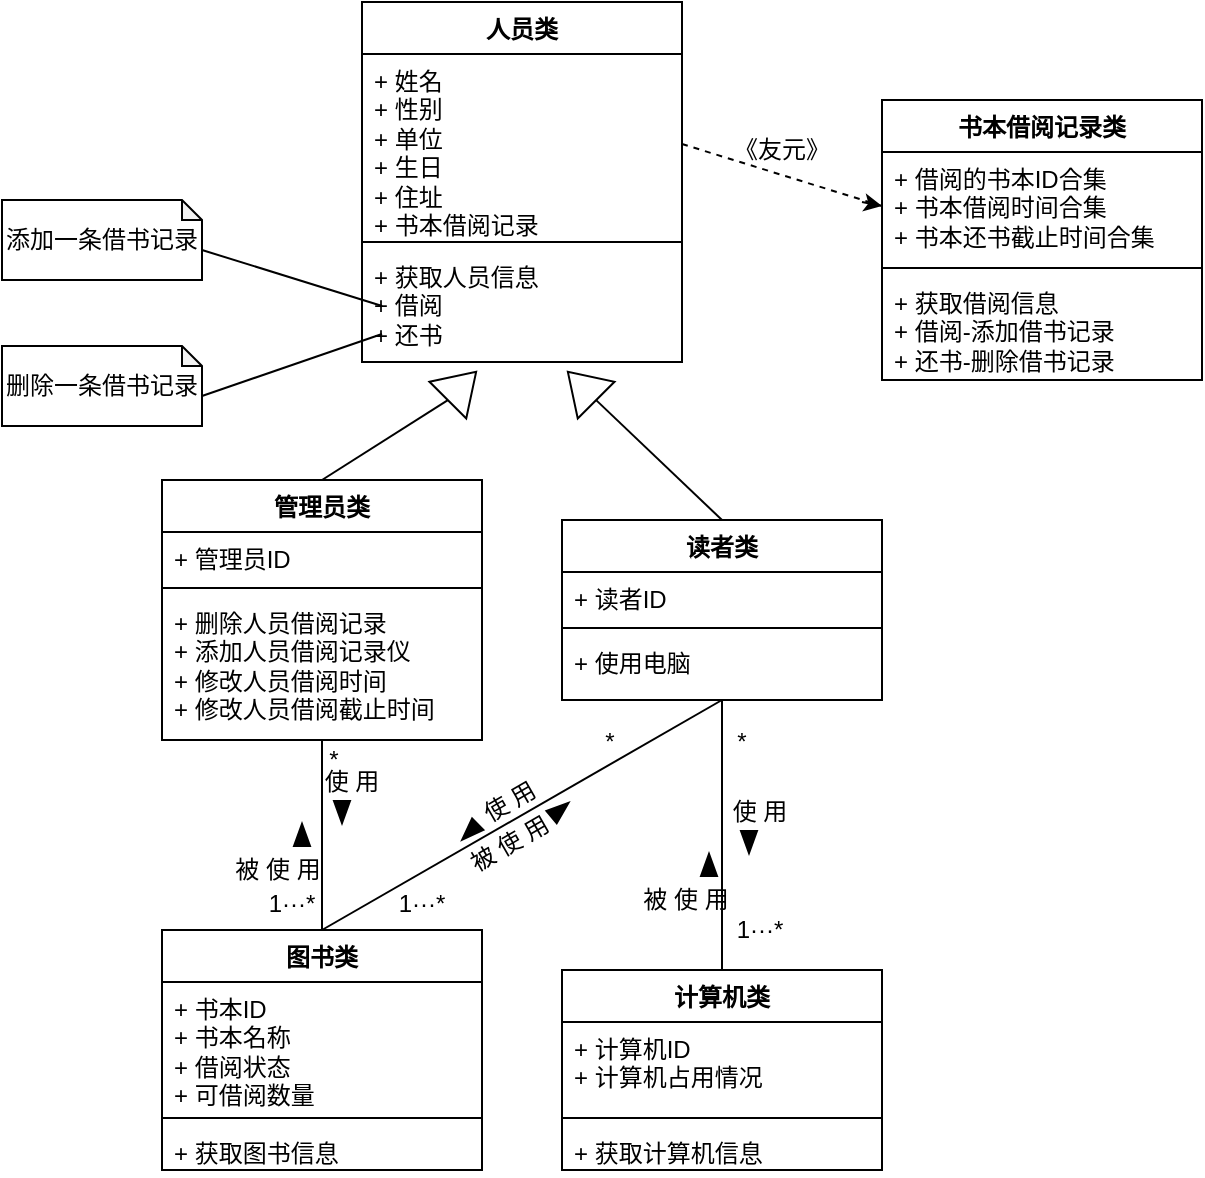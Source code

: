 <mxfile version="21.1.1" type="github">
  <diagram id="C5RBs43oDa-KdzZeNtuy" name="Page-1">
    <mxGraphModel dx="1342" dy="623" grid="1" gridSize="10" guides="1" tooltips="1" connect="1" arrows="1" fold="1" page="1" pageScale="1" pageWidth="827" pageHeight="1169" math="0" shadow="0">
      <root>
        <mxCell id="WIyWlLk6GJQsqaUBKTNV-0" />
        <mxCell id="WIyWlLk6GJQsqaUBKTNV-1" parent="WIyWlLk6GJQsqaUBKTNV-0" />
        <mxCell id="I4qgjlkOym51_c_RJzPV-0" value="人员类" style="swimlane;fontStyle=1;align=center;verticalAlign=top;childLayout=stackLayout;horizontal=1;startSize=26;horizontalStack=0;resizeParent=1;resizeParentMax=0;resizeLast=0;collapsible=1;marginBottom=0;whiteSpace=wrap;html=1;" vertex="1" parent="WIyWlLk6GJQsqaUBKTNV-1">
          <mxGeometry x="220" y="61" width="160" height="180" as="geometry" />
        </mxCell>
        <mxCell id="I4qgjlkOym51_c_RJzPV-1" value="+ 姓名&lt;br&gt;+ 性别&lt;br&gt;+ 单位&lt;br&gt;+ 生日&lt;br&gt;+ 住址&lt;br&gt;+ 书本借阅记录" style="text;strokeColor=none;fillColor=none;align=left;verticalAlign=top;spacingLeft=4;spacingRight=4;overflow=hidden;rotatable=0;points=[[0,0.5],[1,0.5]];portConstraint=eastwest;whiteSpace=wrap;html=1;" vertex="1" parent="I4qgjlkOym51_c_RJzPV-0">
          <mxGeometry y="26" width="160" height="90" as="geometry" />
        </mxCell>
        <mxCell id="I4qgjlkOym51_c_RJzPV-2" value="" style="line;strokeWidth=1;fillColor=none;align=left;verticalAlign=middle;spacingTop=-1;spacingLeft=3;spacingRight=3;rotatable=0;labelPosition=right;points=[];portConstraint=eastwest;strokeColor=inherit;" vertex="1" parent="I4qgjlkOym51_c_RJzPV-0">
          <mxGeometry y="116" width="160" height="8" as="geometry" />
        </mxCell>
        <mxCell id="I4qgjlkOym51_c_RJzPV-3" value="+ 获取人员信息&lt;br&gt;+ 借阅&lt;br style=&quot;border-color: var(--border-color);&quot;&gt;+ 还书" style="text;strokeColor=none;fillColor=none;align=left;verticalAlign=top;spacingLeft=4;spacingRight=4;overflow=hidden;rotatable=0;points=[[0,0.5],[1,0.5]];portConstraint=eastwest;whiteSpace=wrap;html=1;" vertex="1" parent="I4qgjlkOym51_c_RJzPV-0">
          <mxGeometry y="124" width="160" height="56" as="geometry" />
        </mxCell>
        <mxCell id="I4qgjlkOym51_c_RJzPV-4" value="管理员类" style="swimlane;fontStyle=1;align=center;verticalAlign=top;childLayout=stackLayout;horizontal=1;startSize=26;horizontalStack=0;resizeParent=1;resizeParentMax=0;resizeLast=0;collapsible=1;marginBottom=0;whiteSpace=wrap;html=1;" vertex="1" parent="WIyWlLk6GJQsqaUBKTNV-1">
          <mxGeometry x="120" y="300" width="160" height="130" as="geometry" />
        </mxCell>
        <mxCell id="I4qgjlkOym51_c_RJzPV-5" value="+ 管理员ID" style="text;strokeColor=none;fillColor=none;align=left;verticalAlign=top;spacingLeft=4;spacingRight=4;overflow=hidden;rotatable=0;points=[[0,0.5],[1,0.5]];portConstraint=eastwest;whiteSpace=wrap;html=1;" vertex="1" parent="I4qgjlkOym51_c_RJzPV-4">
          <mxGeometry y="26" width="160" height="24" as="geometry" />
        </mxCell>
        <mxCell id="I4qgjlkOym51_c_RJzPV-6" value="" style="line;strokeWidth=1;fillColor=none;align=left;verticalAlign=middle;spacingTop=-1;spacingLeft=3;spacingRight=3;rotatable=0;labelPosition=right;points=[];portConstraint=eastwest;strokeColor=inherit;" vertex="1" parent="I4qgjlkOym51_c_RJzPV-4">
          <mxGeometry y="50" width="160" height="8" as="geometry" />
        </mxCell>
        <mxCell id="I4qgjlkOym51_c_RJzPV-7" value="+ 删除人员借阅记录&lt;br&gt;+ 添加人员借阅记录仪&lt;br&gt;+ 修改人员借阅时间&lt;br style=&quot;border-color: var(--border-color);&quot;&gt;+ 修改人员借阅截止时间" style="text;strokeColor=none;fillColor=none;align=left;verticalAlign=top;spacingLeft=4;spacingRight=4;overflow=hidden;rotatable=0;points=[[0,0.5],[1,0.5]];portConstraint=eastwest;whiteSpace=wrap;html=1;" vertex="1" parent="I4qgjlkOym51_c_RJzPV-4">
          <mxGeometry y="58" width="160" height="72" as="geometry" />
        </mxCell>
        <mxCell id="I4qgjlkOym51_c_RJzPV-9" value="读者类" style="swimlane;fontStyle=1;align=center;verticalAlign=top;childLayout=stackLayout;horizontal=1;startSize=26;horizontalStack=0;resizeParent=1;resizeParentMax=0;resizeLast=0;collapsible=1;marginBottom=0;whiteSpace=wrap;html=1;" vertex="1" parent="WIyWlLk6GJQsqaUBKTNV-1">
          <mxGeometry x="320" y="320" width="160" height="90" as="geometry" />
        </mxCell>
        <mxCell id="I4qgjlkOym51_c_RJzPV-10" value="+ 读者ID" style="text;strokeColor=none;fillColor=none;align=left;verticalAlign=top;spacingLeft=4;spacingRight=4;overflow=hidden;rotatable=0;points=[[0,0.5],[1,0.5]];portConstraint=eastwest;whiteSpace=wrap;html=1;" vertex="1" parent="I4qgjlkOym51_c_RJzPV-9">
          <mxGeometry y="26" width="160" height="24" as="geometry" />
        </mxCell>
        <mxCell id="I4qgjlkOym51_c_RJzPV-11" value="" style="line;strokeWidth=1;fillColor=none;align=left;verticalAlign=middle;spacingTop=-1;spacingLeft=3;spacingRight=3;rotatable=0;labelPosition=right;points=[];portConstraint=eastwest;strokeColor=inherit;" vertex="1" parent="I4qgjlkOym51_c_RJzPV-9">
          <mxGeometry y="50" width="160" height="8" as="geometry" />
        </mxCell>
        <mxCell id="I4qgjlkOym51_c_RJzPV-12" value="+ 使用电脑" style="text;strokeColor=none;fillColor=none;align=left;verticalAlign=top;spacingLeft=4;spacingRight=4;overflow=hidden;rotatable=0;points=[[0,0.5],[1,0.5]];portConstraint=eastwest;whiteSpace=wrap;html=1;" vertex="1" parent="I4qgjlkOym51_c_RJzPV-9">
          <mxGeometry y="58" width="160" height="32" as="geometry" />
        </mxCell>
        <mxCell id="I4qgjlkOym51_c_RJzPV-13" value="" style="triangle;whiteSpace=wrap;html=1;rotation=-45;" vertex="1" parent="WIyWlLk6GJQsqaUBKTNV-1">
          <mxGeometry x="260" y="240" width="20" height="26" as="geometry" />
        </mxCell>
        <mxCell id="I4qgjlkOym51_c_RJzPV-14" value="" style="triangle;whiteSpace=wrap;html=1;rotation=-135;" vertex="1" parent="WIyWlLk6GJQsqaUBKTNV-1">
          <mxGeometry x="320" y="240" width="20" height="26" as="geometry" />
        </mxCell>
        <mxCell id="I4qgjlkOym51_c_RJzPV-15" value="" style="endArrow=none;html=1;rounded=0;exitX=0.5;exitY=0;exitDx=0;exitDy=0;entryX=0;entryY=0.5;entryDx=0;entryDy=0;" edge="1" parent="WIyWlLk6GJQsqaUBKTNV-1" source="I4qgjlkOym51_c_RJzPV-4" target="I4qgjlkOym51_c_RJzPV-13">
          <mxGeometry width="50" height="50" relative="1" as="geometry">
            <mxPoint x="360" y="310" as="sourcePoint" />
            <mxPoint x="410" y="260" as="targetPoint" />
          </mxGeometry>
        </mxCell>
        <mxCell id="I4qgjlkOym51_c_RJzPV-16" value="" style="endArrow=none;html=1;rounded=0;entryX=0;entryY=0.5;entryDx=0;entryDy=0;exitX=0.5;exitY=0;exitDx=0;exitDy=0;" edge="1" parent="WIyWlLk6GJQsqaUBKTNV-1" source="I4qgjlkOym51_c_RJzPV-9" target="I4qgjlkOym51_c_RJzPV-14">
          <mxGeometry width="50" height="50" relative="1" as="geometry">
            <mxPoint x="360" y="310" as="sourcePoint" />
            <mxPoint x="410" y="260" as="targetPoint" />
          </mxGeometry>
        </mxCell>
        <mxCell id="I4qgjlkOym51_c_RJzPV-19" value="图书类" style="swimlane;fontStyle=1;align=center;verticalAlign=top;childLayout=stackLayout;horizontal=1;startSize=26;horizontalStack=0;resizeParent=1;resizeParentMax=0;resizeLast=0;collapsible=1;marginBottom=0;whiteSpace=wrap;html=1;" vertex="1" parent="WIyWlLk6GJQsqaUBKTNV-1">
          <mxGeometry x="120" y="525" width="160" height="120" as="geometry" />
        </mxCell>
        <mxCell id="I4qgjlkOym51_c_RJzPV-20" value="+ 书本ID&lt;br&gt;+ 书本名称&lt;br&gt;+ 借阅状态&lt;br&gt;+ 可借阅数量" style="text;strokeColor=none;fillColor=none;align=left;verticalAlign=top;spacingLeft=4;spacingRight=4;overflow=hidden;rotatable=0;points=[[0,0.5],[1,0.5]];portConstraint=eastwest;whiteSpace=wrap;html=1;" vertex="1" parent="I4qgjlkOym51_c_RJzPV-19">
          <mxGeometry y="26" width="160" height="64" as="geometry" />
        </mxCell>
        <mxCell id="I4qgjlkOym51_c_RJzPV-21" value="" style="line;strokeWidth=1;fillColor=none;align=left;verticalAlign=middle;spacingTop=-1;spacingLeft=3;spacingRight=3;rotatable=0;labelPosition=right;points=[];portConstraint=eastwest;strokeColor=inherit;" vertex="1" parent="I4qgjlkOym51_c_RJzPV-19">
          <mxGeometry y="90" width="160" height="8" as="geometry" />
        </mxCell>
        <mxCell id="I4qgjlkOym51_c_RJzPV-22" value="+ &lt;font style=&quot;font-size: 12px;&quot;&gt;获取图书信息&lt;/font&gt;" style="text;strokeColor=none;fillColor=none;align=left;verticalAlign=top;spacingLeft=4;spacingRight=4;overflow=hidden;rotatable=0;points=[[0,0.5],[1,0.5]];portConstraint=eastwest;whiteSpace=wrap;html=1;" vertex="1" parent="I4qgjlkOym51_c_RJzPV-19">
          <mxGeometry y="98" width="160" height="22" as="geometry" />
        </mxCell>
        <mxCell id="I4qgjlkOym51_c_RJzPV-23" value="计算机类" style="swimlane;fontStyle=1;align=center;verticalAlign=top;childLayout=stackLayout;horizontal=1;startSize=26;horizontalStack=0;resizeParent=1;resizeParentMax=0;resizeLast=0;collapsible=1;marginBottom=0;whiteSpace=wrap;html=1;" vertex="1" parent="WIyWlLk6GJQsqaUBKTNV-1">
          <mxGeometry x="320" y="545" width="160" height="100" as="geometry" />
        </mxCell>
        <mxCell id="I4qgjlkOym51_c_RJzPV-24" value="+ 计算机ID&lt;br&gt;+ 计算机占用情况" style="text;strokeColor=none;fillColor=none;align=left;verticalAlign=top;spacingLeft=4;spacingRight=4;overflow=hidden;rotatable=0;points=[[0,0.5],[1,0.5]];portConstraint=eastwest;whiteSpace=wrap;html=1;" vertex="1" parent="I4qgjlkOym51_c_RJzPV-23">
          <mxGeometry y="26" width="160" height="44" as="geometry" />
        </mxCell>
        <mxCell id="I4qgjlkOym51_c_RJzPV-25" value="" style="line;strokeWidth=1;fillColor=none;align=left;verticalAlign=middle;spacingTop=-1;spacingLeft=3;spacingRight=3;rotatable=0;labelPosition=right;points=[];portConstraint=eastwest;strokeColor=inherit;" vertex="1" parent="I4qgjlkOym51_c_RJzPV-23">
          <mxGeometry y="70" width="160" height="8" as="geometry" />
        </mxCell>
        <mxCell id="I4qgjlkOym51_c_RJzPV-26" value="+ 获取计算机信息" style="text;strokeColor=none;fillColor=none;align=left;verticalAlign=top;spacingLeft=4;spacingRight=4;overflow=hidden;rotatable=0;points=[[0,0.5],[1,0.5]];portConstraint=eastwest;whiteSpace=wrap;html=1;" vertex="1" parent="I4qgjlkOym51_c_RJzPV-23">
          <mxGeometry y="78" width="160" height="22" as="geometry" />
        </mxCell>
        <mxCell id="I4qgjlkOym51_c_RJzPV-27" value="" style="endArrow=none;html=1;rounded=0;exitX=0.5;exitY=0;exitDx=0;exitDy=0;entryX=0.5;entryY=1;entryDx=0;entryDy=0;entryPerimeter=0;" edge="1" parent="WIyWlLk6GJQsqaUBKTNV-1" source="I4qgjlkOym51_c_RJzPV-19" target="I4qgjlkOym51_c_RJzPV-7">
          <mxGeometry width="50" height="50" relative="1" as="geometry">
            <mxPoint x="360" y="480" as="sourcePoint" />
            <mxPoint x="190" y="440" as="targetPoint" />
          </mxGeometry>
        </mxCell>
        <mxCell id="I4qgjlkOym51_c_RJzPV-28" value="" style="endArrow=none;html=1;rounded=0;exitX=0.5;exitY=0;exitDx=0;exitDy=0;entryX=0.5;entryY=1.013;entryDx=0;entryDy=0;entryPerimeter=0;" edge="1" parent="WIyWlLk6GJQsqaUBKTNV-1" source="I4qgjlkOym51_c_RJzPV-23" target="I4qgjlkOym51_c_RJzPV-12">
          <mxGeometry width="50" height="50" relative="1" as="geometry">
            <mxPoint x="329.66" y="480" as="sourcePoint" />
            <mxPoint x="329.66" y="420" as="targetPoint" />
          </mxGeometry>
        </mxCell>
        <mxCell id="I4qgjlkOym51_c_RJzPV-29" value="" style="endArrow=none;html=1;rounded=0;entryX=0.5;entryY=1;entryDx=0;entryDy=0;entryPerimeter=0;exitX=0.5;exitY=0;exitDx=0;exitDy=0;" edge="1" parent="WIyWlLk6GJQsqaUBKTNV-1" source="I4qgjlkOym51_c_RJzPV-19" target="I4qgjlkOym51_c_RJzPV-12">
          <mxGeometry width="50" height="50" relative="1" as="geometry">
            <mxPoint x="360" y="500" as="sourcePoint" />
            <mxPoint x="410" y="450" as="targetPoint" />
          </mxGeometry>
        </mxCell>
        <mxCell id="I4qgjlkOym51_c_RJzPV-32" value="添加一条借书记录" style="shape=note;whiteSpace=wrap;html=1;backgroundOutline=1;darkOpacity=0.05;size=10;" vertex="1" parent="WIyWlLk6GJQsqaUBKTNV-1">
          <mxGeometry x="40" y="160" width="100" height="40" as="geometry" />
        </mxCell>
        <mxCell id="I4qgjlkOym51_c_RJzPV-34" value="删除一条借书记录" style="shape=note;whiteSpace=wrap;html=1;backgroundOutline=1;darkOpacity=0.05;size=10;" vertex="1" parent="WIyWlLk6GJQsqaUBKTNV-1">
          <mxGeometry x="40" y="233" width="100" height="40" as="geometry" />
        </mxCell>
        <mxCell id="I4qgjlkOym51_c_RJzPV-40" value="书本借阅记录类" style="swimlane;fontStyle=1;align=center;verticalAlign=top;childLayout=stackLayout;horizontal=1;startSize=26;horizontalStack=0;resizeParent=1;resizeParentMax=0;resizeLast=0;collapsible=1;marginBottom=0;whiteSpace=wrap;html=1;" vertex="1" parent="WIyWlLk6GJQsqaUBKTNV-1">
          <mxGeometry x="480" y="110" width="160" height="140" as="geometry">
            <mxRectangle x="440" y="90" width="120" height="30" as="alternateBounds" />
          </mxGeometry>
        </mxCell>
        <mxCell id="I4qgjlkOym51_c_RJzPV-41" value="+ 借阅的书本ID合集&lt;br&gt;+ 书本借阅时间合集&lt;br&gt;+ 书本还书截止时间合集" style="text;strokeColor=none;fillColor=none;align=left;verticalAlign=top;spacingLeft=4;spacingRight=4;overflow=hidden;rotatable=0;points=[[0,0.5],[1,0.5]];portConstraint=eastwest;whiteSpace=wrap;html=1;" vertex="1" parent="I4qgjlkOym51_c_RJzPV-40">
          <mxGeometry y="26" width="160" height="54" as="geometry" />
        </mxCell>
        <mxCell id="I4qgjlkOym51_c_RJzPV-42" value="" style="line;strokeWidth=1;fillColor=none;align=left;verticalAlign=middle;spacingTop=-1;spacingLeft=3;spacingRight=3;rotatable=0;labelPosition=right;points=[];portConstraint=eastwest;strokeColor=inherit;" vertex="1" parent="I4qgjlkOym51_c_RJzPV-40">
          <mxGeometry y="80" width="160" height="8" as="geometry" />
        </mxCell>
        <mxCell id="I4qgjlkOym51_c_RJzPV-43" value="+ 获取借阅信息&lt;br&gt;+ 借阅-添加借书记录&lt;br&gt;+ 还书-删除借书记录" style="text;strokeColor=none;fillColor=none;align=left;verticalAlign=top;spacingLeft=4;spacingRight=4;overflow=hidden;rotatable=0;points=[[0,0.5],[1,0.5]];portConstraint=eastwest;whiteSpace=wrap;html=1;" vertex="1" parent="I4qgjlkOym51_c_RJzPV-40">
          <mxGeometry y="88" width="160" height="52" as="geometry" />
        </mxCell>
        <mxCell id="I4qgjlkOym51_c_RJzPV-44" value="" style="endArrow=none;dashed=1;html=1;rounded=0;exitX=1;exitY=0.5;exitDx=0;exitDy=0;entryX=0;entryY=0.5;entryDx=0;entryDy=0;" edge="1" parent="WIyWlLk6GJQsqaUBKTNV-1" source="I4qgjlkOym51_c_RJzPV-1" target="I4qgjlkOym51_c_RJzPV-41">
          <mxGeometry width="50" height="50" relative="1" as="geometry">
            <mxPoint x="590" y="200" as="sourcePoint" />
            <mxPoint x="640" y="150" as="targetPoint" />
          </mxGeometry>
        </mxCell>
        <mxCell id="I4qgjlkOym51_c_RJzPV-45" value="" style="endArrow=classic;html=1;rounded=0;entryX=0;entryY=0.5;entryDx=0;entryDy=0;" edge="1" parent="WIyWlLk6GJQsqaUBKTNV-1" target="I4qgjlkOym51_c_RJzPV-41">
          <mxGeometry width="50" height="50" relative="1" as="geometry">
            <mxPoint x="470" y="161" as="sourcePoint" />
            <mxPoint x="630" y="150" as="targetPoint" />
          </mxGeometry>
        </mxCell>
        <mxCell id="I4qgjlkOym51_c_RJzPV-46" value="《友元》" style="text;html=1;strokeColor=none;fillColor=none;align=center;verticalAlign=middle;whiteSpace=wrap;rounded=0;" vertex="1" parent="WIyWlLk6GJQsqaUBKTNV-1">
          <mxGeometry x="400" y="120" width="60" height="30" as="geometry" />
        </mxCell>
        <mxCell id="I4qgjlkOym51_c_RJzPV-47" value="" style="endArrow=none;html=1;rounded=0;exitX=0;exitY=0;exitDx=100;exitDy=25;exitPerimeter=0;entryX=0.063;entryY=0.5;entryDx=0;entryDy=0;entryPerimeter=0;" edge="1" parent="WIyWlLk6GJQsqaUBKTNV-1" source="I4qgjlkOym51_c_RJzPV-32" target="I4qgjlkOym51_c_RJzPV-3">
          <mxGeometry width="50" height="50" relative="1" as="geometry">
            <mxPoint x="540" y="330" as="sourcePoint" />
            <mxPoint x="590" y="280" as="targetPoint" />
          </mxGeometry>
        </mxCell>
        <mxCell id="I4qgjlkOym51_c_RJzPV-48" value="" style="endArrow=none;html=1;rounded=0;exitX=0;exitY=0;exitDx=100;exitDy=25;exitPerimeter=0;" edge="1" parent="WIyWlLk6GJQsqaUBKTNV-1" source="I4qgjlkOym51_c_RJzPV-34">
          <mxGeometry width="50" height="50" relative="1" as="geometry">
            <mxPoint x="140" y="202" as="sourcePoint" />
            <mxPoint x="230" y="227" as="targetPoint" />
          </mxGeometry>
        </mxCell>
        <mxCell id="I4qgjlkOym51_c_RJzPV-49" value="使 用" style="text;html=1;strokeColor=none;fillColor=none;align=center;verticalAlign=middle;whiteSpace=wrap;rounded=0;" vertex="1" parent="WIyWlLk6GJQsqaUBKTNV-1">
          <mxGeometry x="185" y="436" width="60" height="30" as="geometry" />
        </mxCell>
        <mxCell id="I4qgjlkOym51_c_RJzPV-50" value="被 使 用" style="text;html=1;strokeColor=none;fillColor=none;align=center;verticalAlign=middle;whiteSpace=wrap;rounded=0;" vertex="1" parent="WIyWlLk6GJQsqaUBKTNV-1">
          <mxGeometry x="148" y="480" width="60" height="30" as="geometry" />
        </mxCell>
        <mxCell id="I4qgjlkOym51_c_RJzPV-51" value="" style="triangle;whiteSpace=wrap;html=1;fillColor=#000000;rotation=-90;" vertex="1" parent="WIyWlLk6GJQsqaUBKTNV-1">
          <mxGeometry x="184.5" y="473.5" width="11" height="8" as="geometry" />
        </mxCell>
        <mxCell id="I4qgjlkOym51_c_RJzPV-55" value="" style="triangle;whiteSpace=wrap;html=1;fillColor=#000000;rotation=90;" vertex="1" parent="WIyWlLk6GJQsqaUBKTNV-1">
          <mxGeometry x="204.5" y="462" width="11" height="8" as="geometry" />
        </mxCell>
        <mxCell id="I4qgjlkOym51_c_RJzPV-56" value="*" style="text;html=1;strokeColor=none;fillColor=none;align=center;verticalAlign=middle;whiteSpace=wrap;rounded=0;" vertex="1" parent="WIyWlLk6GJQsqaUBKTNV-1">
          <mxGeometry x="176" y="425" width="60" height="30" as="geometry" />
        </mxCell>
        <mxCell id="I4qgjlkOym51_c_RJzPV-57" value="1···*" style="text;html=1;strokeColor=none;fillColor=none;align=center;verticalAlign=middle;whiteSpace=wrap;rounded=0;" vertex="1" parent="WIyWlLk6GJQsqaUBKTNV-1">
          <mxGeometry x="155" y="497" width="60" height="30" as="geometry" />
        </mxCell>
        <mxCell id="I4qgjlkOym51_c_RJzPV-58" value="使 用" style="text;html=1;strokeColor=none;fillColor=none;align=center;verticalAlign=middle;whiteSpace=wrap;rounded=0;rotation=-30;" vertex="1" parent="WIyWlLk6GJQsqaUBKTNV-1">
          <mxGeometry x="264" y="446" width="60" height="30" as="geometry" />
        </mxCell>
        <mxCell id="I4qgjlkOym51_c_RJzPV-59" value="被 使 用" style="text;html=1;strokeColor=none;fillColor=none;align=center;verticalAlign=middle;whiteSpace=wrap;rounded=0;rotation=-30;" vertex="1" parent="WIyWlLk6GJQsqaUBKTNV-1">
          <mxGeometry x="264" y="467" width="60" height="30" as="geometry" />
        </mxCell>
        <mxCell id="I4qgjlkOym51_c_RJzPV-60" value="" style="triangle;whiteSpace=wrap;html=1;fillColor=#000000;rotation=-40;" vertex="1" parent="WIyWlLk6GJQsqaUBKTNV-1">
          <mxGeometry x="313.5" y="461" width="11" height="8" as="geometry" />
        </mxCell>
        <mxCell id="I4qgjlkOym51_c_RJzPV-61" value="" style="triangle;whiteSpace=wrap;html=1;fillColor=#000000;rotation=-225;" vertex="1" parent="WIyWlLk6GJQsqaUBKTNV-1">
          <mxGeometry x="268.5" y="472" width="11" height="8" as="geometry" />
        </mxCell>
        <mxCell id="I4qgjlkOym51_c_RJzPV-64" value="*" style="text;html=1;strokeColor=none;fillColor=none;align=center;verticalAlign=middle;whiteSpace=wrap;rounded=0;" vertex="1" parent="WIyWlLk6GJQsqaUBKTNV-1">
          <mxGeometry x="313.5" y="416" width="60" height="30" as="geometry" />
        </mxCell>
        <mxCell id="I4qgjlkOym51_c_RJzPV-65" value="1···*" style="text;html=1;strokeColor=none;fillColor=none;align=center;verticalAlign=middle;whiteSpace=wrap;rounded=0;" vertex="1" parent="WIyWlLk6GJQsqaUBKTNV-1">
          <mxGeometry x="219.5" y="497" width="60" height="30" as="geometry" />
        </mxCell>
        <mxCell id="I4qgjlkOym51_c_RJzPV-66" value="使 用" style="text;html=1;strokeColor=none;fillColor=none;align=center;verticalAlign=middle;whiteSpace=wrap;rounded=0;" vertex="1" parent="WIyWlLk6GJQsqaUBKTNV-1">
          <mxGeometry x="388.5" y="451" width="60" height="30" as="geometry" />
        </mxCell>
        <mxCell id="I4qgjlkOym51_c_RJzPV-67" value="被 使 用" style="text;html=1;strokeColor=none;fillColor=none;align=center;verticalAlign=middle;whiteSpace=wrap;rounded=0;" vertex="1" parent="WIyWlLk6GJQsqaUBKTNV-1">
          <mxGeometry x="351.5" y="495" width="60" height="30" as="geometry" />
        </mxCell>
        <mxCell id="I4qgjlkOym51_c_RJzPV-68" value="" style="triangle;whiteSpace=wrap;html=1;fillColor=#000000;rotation=-90;" vertex="1" parent="WIyWlLk6GJQsqaUBKTNV-1">
          <mxGeometry x="388" y="488.5" width="11" height="8" as="geometry" />
        </mxCell>
        <mxCell id="I4qgjlkOym51_c_RJzPV-69" value="" style="triangle;whiteSpace=wrap;html=1;fillColor=#000000;rotation=90;" vertex="1" parent="WIyWlLk6GJQsqaUBKTNV-1">
          <mxGeometry x="408" y="477" width="11" height="8" as="geometry" />
        </mxCell>
        <mxCell id="I4qgjlkOym51_c_RJzPV-70" value="*" style="text;html=1;strokeColor=none;fillColor=none;align=center;verticalAlign=middle;whiteSpace=wrap;rounded=0;" vertex="1" parent="WIyWlLk6GJQsqaUBKTNV-1">
          <mxGeometry x="380" y="416" width="60" height="30" as="geometry" />
        </mxCell>
        <mxCell id="I4qgjlkOym51_c_RJzPV-71" value="1···*" style="text;html=1;strokeColor=none;fillColor=none;align=center;verticalAlign=middle;whiteSpace=wrap;rounded=0;" vertex="1" parent="WIyWlLk6GJQsqaUBKTNV-1">
          <mxGeometry x="388.5" y="510" width="60" height="30" as="geometry" />
        </mxCell>
      </root>
    </mxGraphModel>
  </diagram>
</mxfile>
